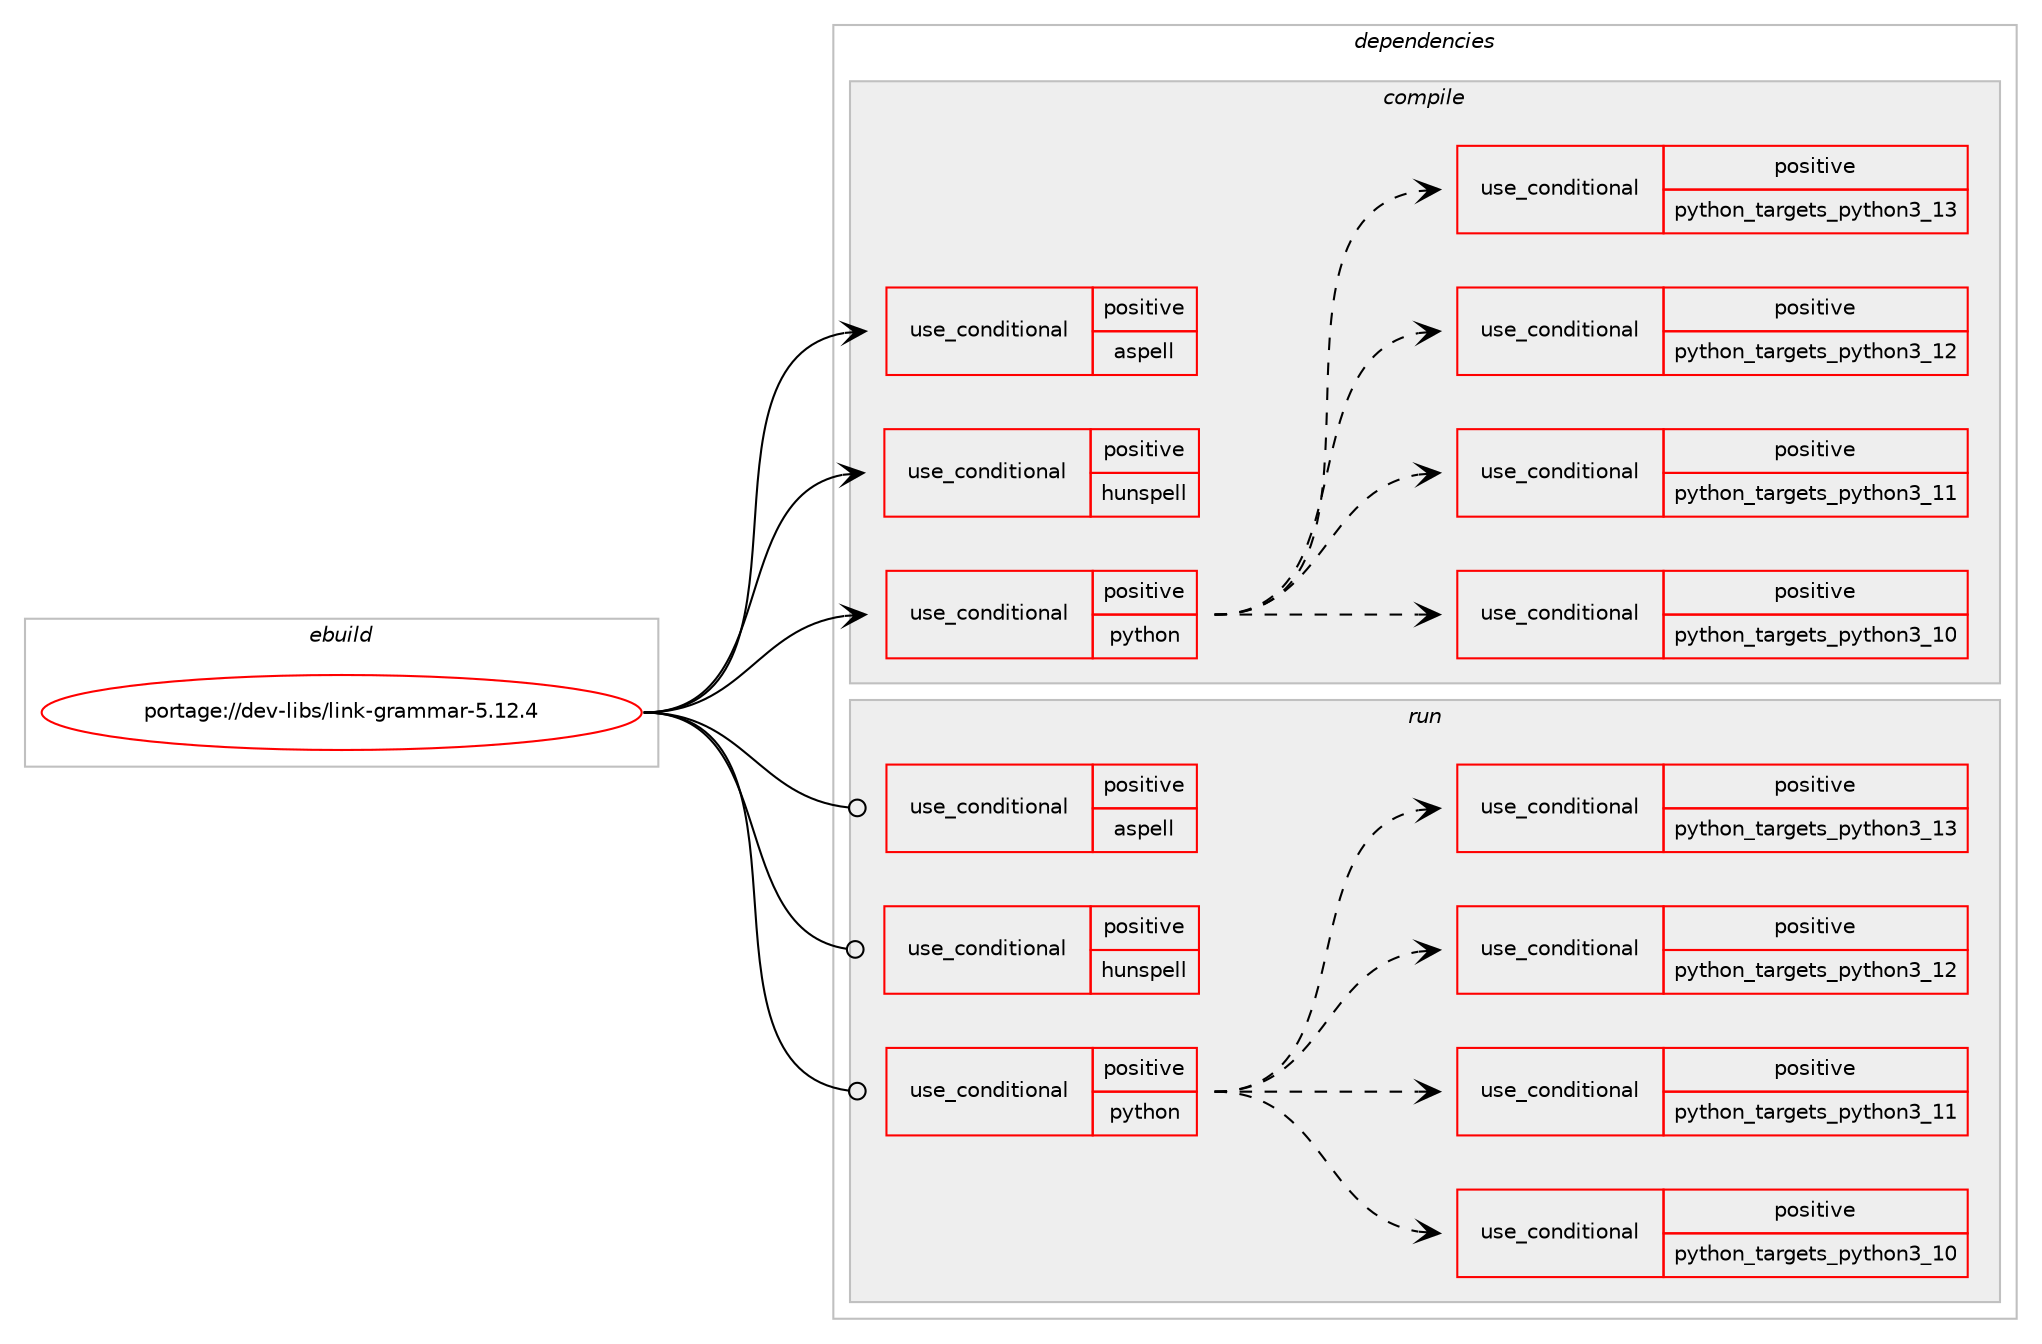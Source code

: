 digraph prolog {

# *************
# Graph options
# *************

newrank=true;
concentrate=true;
compound=true;
graph [rankdir=LR,fontname=Helvetica,fontsize=10,ranksep=1.5];#, ranksep=2.5, nodesep=0.2];
edge  [arrowhead=vee];
node  [fontname=Helvetica,fontsize=10];

# **********
# The ebuild
# **********

subgraph cluster_leftcol {
color=gray;
rank=same;
label=<<i>ebuild</i>>;
id [label="portage://dev-libs/link-grammar-5.12.4", color=red, width=4, href="../dev-libs/link-grammar-5.12.4.svg"];
}

# ****************
# The dependencies
# ****************

subgraph cluster_midcol {
color=gray;
label=<<i>dependencies</i>>;
subgraph cluster_compile {
fillcolor="#eeeeee";
style=filled;
label=<<i>compile</i>>;
subgraph cond26789 {
dependency56835 [label=<<TABLE BORDER="0" CELLBORDER="1" CELLSPACING="0" CELLPADDING="4"><TR><TD ROWSPAN="3" CELLPADDING="10">use_conditional</TD></TR><TR><TD>positive</TD></TR><TR><TD>aspell</TD></TR></TABLE>>, shape=none, color=red];
# *** BEGIN UNKNOWN DEPENDENCY TYPE (TODO) ***
# dependency56835 -> package_dependency(portage://dev-libs/link-grammar-5.12.4,install,no,app-text,aspell,none,[,,],[],[])
# *** END UNKNOWN DEPENDENCY TYPE (TODO) ***

}
id:e -> dependency56835:w [weight=20,style="solid",arrowhead="vee"];
subgraph cond26790 {
dependency56836 [label=<<TABLE BORDER="0" CELLBORDER="1" CELLSPACING="0" CELLPADDING="4"><TR><TD ROWSPAN="3" CELLPADDING="10">use_conditional</TD></TR><TR><TD>positive</TD></TR><TR><TD>hunspell</TD></TR></TABLE>>, shape=none, color=red];
# *** BEGIN UNKNOWN DEPENDENCY TYPE (TODO) ***
# dependency56836 -> package_dependency(portage://dev-libs/link-grammar-5.12.4,install,no,app-text,hunspell,none,[,,],[],[])
# *** END UNKNOWN DEPENDENCY TYPE (TODO) ***

}
id:e -> dependency56836:w [weight=20,style="solid",arrowhead="vee"];
subgraph cond26791 {
dependency56837 [label=<<TABLE BORDER="0" CELLBORDER="1" CELLSPACING="0" CELLPADDING="4"><TR><TD ROWSPAN="3" CELLPADDING="10">use_conditional</TD></TR><TR><TD>positive</TD></TR><TR><TD>python</TD></TR></TABLE>>, shape=none, color=red];
subgraph cond26792 {
dependency56838 [label=<<TABLE BORDER="0" CELLBORDER="1" CELLSPACING="0" CELLPADDING="4"><TR><TD ROWSPAN="3" CELLPADDING="10">use_conditional</TD></TR><TR><TD>positive</TD></TR><TR><TD>python_targets_python3_10</TD></TR></TABLE>>, shape=none, color=red];
# *** BEGIN UNKNOWN DEPENDENCY TYPE (TODO) ***
# dependency56838 -> package_dependency(portage://dev-libs/link-grammar-5.12.4,install,no,dev-lang,python,none,[,,],[slot(3.10)],[])
# *** END UNKNOWN DEPENDENCY TYPE (TODO) ***

}
dependency56837:e -> dependency56838:w [weight=20,style="dashed",arrowhead="vee"];
subgraph cond26793 {
dependency56839 [label=<<TABLE BORDER="0" CELLBORDER="1" CELLSPACING="0" CELLPADDING="4"><TR><TD ROWSPAN="3" CELLPADDING="10">use_conditional</TD></TR><TR><TD>positive</TD></TR><TR><TD>python_targets_python3_11</TD></TR></TABLE>>, shape=none, color=red];
# *** BEGIN UNKNOWN DEPENDENCY TYPE (TODO) ***
# dependency56839 -> package_dependency(portage://dev-libs/link-grammar-5.12.4,install,no,dev-lang,python,none,[,,],[slot(3.11)],[])
# *** END UNKNOWN DEPENDENCY TYPE (TODO) ***

}
dependency56837:e -> dependency56839:w [weight=20,style="dashed",arrowhead="vee"];
subgraph cond26794 {
dependency56840 [label=<<TABLE BORDER="0" CELLBORDER="1" CELLSPACING="0" CELLPADDING="4"><TR><TD ROWSPAN="3" CELLPADDING="10">use_conditional</TD></TR><TR><TD>positive</TD></TR><TR><TD>python_targets_python3_12</TD></TR></TABLE>>, shape=none, color=red];
# *** BEGIN UNKNOWN DEPENDENCY TYPE (TODO) ***
# dependency56840 -> package_dependency(portage://dev-libs/link-grammar-5.12.4,install,no,dev-lang,python,none,[,,],[slot(3.12)],[])
# *** END UNKNOWN DEPENDENCY TYPE (TODO) ***

}
dependency56837:e -> dependency56840:w [weight=20,style="dashed",arrowhead="vee"];
subgraph cond26795 {
dependency56841 [label=<<TABLE BORDER="0" CELLBORDER="1" CELLSPACING="0" CELLPADDING="4"><TR><TD ROWSPAN="3" CELLPADDING="10">use_conditional</TD></TR><TR><TD>positive</TD></TR><TR><TD>python_targets_python3_13</TD></TR></TABLE>>, shape=none, color=red];
# *** BEGIN UNKNOWN DEPENDENCY TYPE (TODO) ***
# dependency56841 -> package_dependency(portage://dev-libs/link-grammar-5.12.4,install,no,dev-lang,python,none,[,,],[slot(3.13)],[])
# *** END UNKNOWN DEPENDENCY TYPE (TODO) ***

}
dependency56837:e -> dependency56841:w [weight=20,style="dashed",arrowhead="vee"];
}
id:e -> dependency56837:w [weight=20,style="solid",arrowhead="vee"];
# *** BEGIN UNKNOWN DEPENDENCY TYPE (TODO) ***
# id -> package_dependency(portage://dev-libs/link-grammar-5.12.4,install,no,dev-db,sqlite,none,[,,],[slot(3)],[])
# *** END UNKNOWN DEPENDENCY TYPE (TODO) ***

# *** BEGIN UNKNOWN DEPENDENCY TYPE (TODO) ***
# id -> package_dependency(portage://dev-libs/link-grammar-5.12.4,install,no,dev-libs,libpcre2,none,[,,],any_same_slot,[])
# *** END UNKNOWN DEPENDENCY TYPE (TODO) ***

}
subgraph cluster_compileandrun {
fillcolor="#eeeeee";
style=filled;
label=<<i>compile and run</i>>;
}
subgraph cluster_run {
fillcolor="#eeeeee";
style=filled;
label=<<i>run</i>>;
subgraph cond26796 {
dependency56842 [label=<<TABLE BORDER="0" CELLBORDER="1" CELLSPACING="0" CELLPADDING="4"><TR><TD ROWSPAN="3" CELLPADDING="10">use_conditional</TD></TR><TR><TD>positive</TD></TR><TR><TD>aspell</TD></TR></TABLE>>, shape=none, color=red];
# *** BEGIN UNKNOWN DEPENDENCY TYPE (TODO) ***
# dependency56842 -> package_dependency(portage://dev-libs/link-grammar-5.12.4,run,no,app-text,aspell,none,[,,],[],[])
# *** END UNKNOWN DEPENDENCY TYPE (TODO) ***

}
id:e -> dependency56842:w [weight=20,style="solid",arrowhead="odot"];
subgraph cond26797 {
dependency56843 [label=<<TABLE BORDER="0" CELLBORDER="1" CELLSPACING="0" CELLPADDING="4"><TR><TD ROWSPAN="3" CELLPADDING="10">use_conditional</TD></TR><TR><TD>positive</TD></TR><TR><TD>hunspell</TD></TR></TABLE>>, shape=none, color=red];
# *** BEGIN UNKNOWN DEPENDENCY TYPE (TODO) ***
# dependency56843 -> package_dependency(portage://dev-libs/link-grammar-5.12.4,run,no,app-text,hunspell,none,[,,],[],[])
# *** END UNKNOWN DEPENDENCY TYPE (TODO) ***

}
id:e -> dependency56843:w [weight=20,style="solid",arrowhead="odot"];
subgraph cond26798 {
dependency56844 [label=<<TABLE BORDER="0" CELLBORDER="1" CELLSPACING="0" CELLPADDING="4"><TR><TD ROWSPAN="3" CELLPADDING="10">use_conditional</TD></TR><TR><TD>positive</TD></TR><TR><TD>python</TD></TR></TABLE>>, shape=none, color=red];
subgraph cond26799 {
dependency56845 [label=<<TABLE BORDER="0" CELLBORDER="1" CELLSPACING="0" CELLPADDING="4"><TR><TD ROWSPAN="3" CELLPADDING="10">use_conditional</TD></TR><TR><TD>positive</TD></TR><TR><TD>python_targets_python3_10</TD></TR></TABLE>>, shape=none, color=red];
# *** BEGIN UNKNOWN DEPENDENCY TYPE (TODO) ***
# dependency56845 -> package_dependency(portage://dev-libs/link-grammar-5.12.4,run,no,dev-lang,python,none,[,,],[slot(3.10)],[])
# *** END UNKNOWN DEPENDENCY TYPE (TODO) ***

}
dependency56844:e -> dependency56845:w [weight=20,style="dashed",arrowhead="vee"];
subgraph cond26800 {
dependency56846 [label=<<TABLE BORDER="0" CELLBORDER="1" CELLSPACING="0" CELLPADDING="4"><TR><TD ROWSPAN="3" CELLPADDING="10">use_conditional</TD></TR><TR><TD>positive</TD></TR><TR><TD>python_targets_python3_11</TD></TR></TABLE>>, shape=none, color=red];
# *** BEGIN UNKNOWN DEPENDENCY TYPE (TODO) ***
# dependency56846 -> package_dependency(portage://dev-libs/link-grammar-5.12.4,run,no,dev-lang,python,none,[,,],[slot(3.11)],[])
# *** END UNKNOWN DEPENDENCY TYPE (TODO) ***

}
dependency56844:e -> dependency56846:w [weight=20,style="dashed",arrowhead="vee"];
subgraph cond26801 {
dependency56847 [label=<<TABLE BORDER="0" CELLBORDER="1" CELLSPACING="0" CELLPADDING="4"><TR><TD ROWSPAN="3" CELLPADDING="10">use_conditional</TD></TR><TR><TD>positive</TD></TR><TR><TD>python_targets_python3_12</TD></TR></TABLE>>, shape=none, color=red];
# *** BEGIN UNKNOWN DEPENDENCY TYPE (TODO) ***
# dependency56847 -> package_dependency(portage://dev-libs/link-grammar-5.12.4,run,no,dev-lang,python,none,[,,],[slot(3.12)],[])
# *** END UNKNOWN DEPENDENCY TYPE (TODO) ***

}
dependency56844:e -> dependency56847:w [weight=20,style="dashed",arrowhead="vee"];
subgraph cond26802 {
dependency56848 [label=<<TABLE BORDER="0" CELLBORDER="1" CELLSPACING="0" CELLPADDING="4"><TR><TD ROWSPAN="3" CELLPADDING="10">use_conditional</TD></TR><TR><TD>positive</TD></TR><TR><TD>python_targets_python3_13</TD></TR></TABLE>>, shape=none, color=red];
# *** BEGIN UNKNOWN DEPENDENCY TYPE (TODO) ***
# dependency56848 -> package_dependency(portage://dev-libs/link-grammar-5.12.4,run,no,dev-lang,python,none,[,,],[slot(3.13)],[])
# *** END UNKNOWN DEPENDENCY TYPE (TODO) ***

}
dependency56844:e -> dependency56848:w [weight=20,style="dashed",arrowhead="vee"];
}
id:e -> dependency56844:w [weight=20,style="solid",arrowhead="odot"];
# *** BEGIN UNKNOWN DEPENDENCY TYPE (TODO) ***
# id -> package_dependency(portage://dev-libs/link-grammar-5.12.4,run,no,dev-db,sqlite,none,[,,],[slot(3)],[])
# *** END UNKNOWN DEPENDENCY TYPE (TODO) ***

# *** BEGIN UNKNOWN DEPENDENCY TYPE (TODO) ***
# id -> package_dependency(portage://dev-libs/link-grammar-5.12.4,run,no,dev-libs,libpcre2,none,[,,],any_same_slot,[])
# *** END UNKNOWN DEPENDENCY TYPE (TODO) ***

}
}

# **************
# The candidates
# **************

subgraph cluster_choices {
rank=same;
color=gray;
label=<<i>candidates</i>>;

}

}
